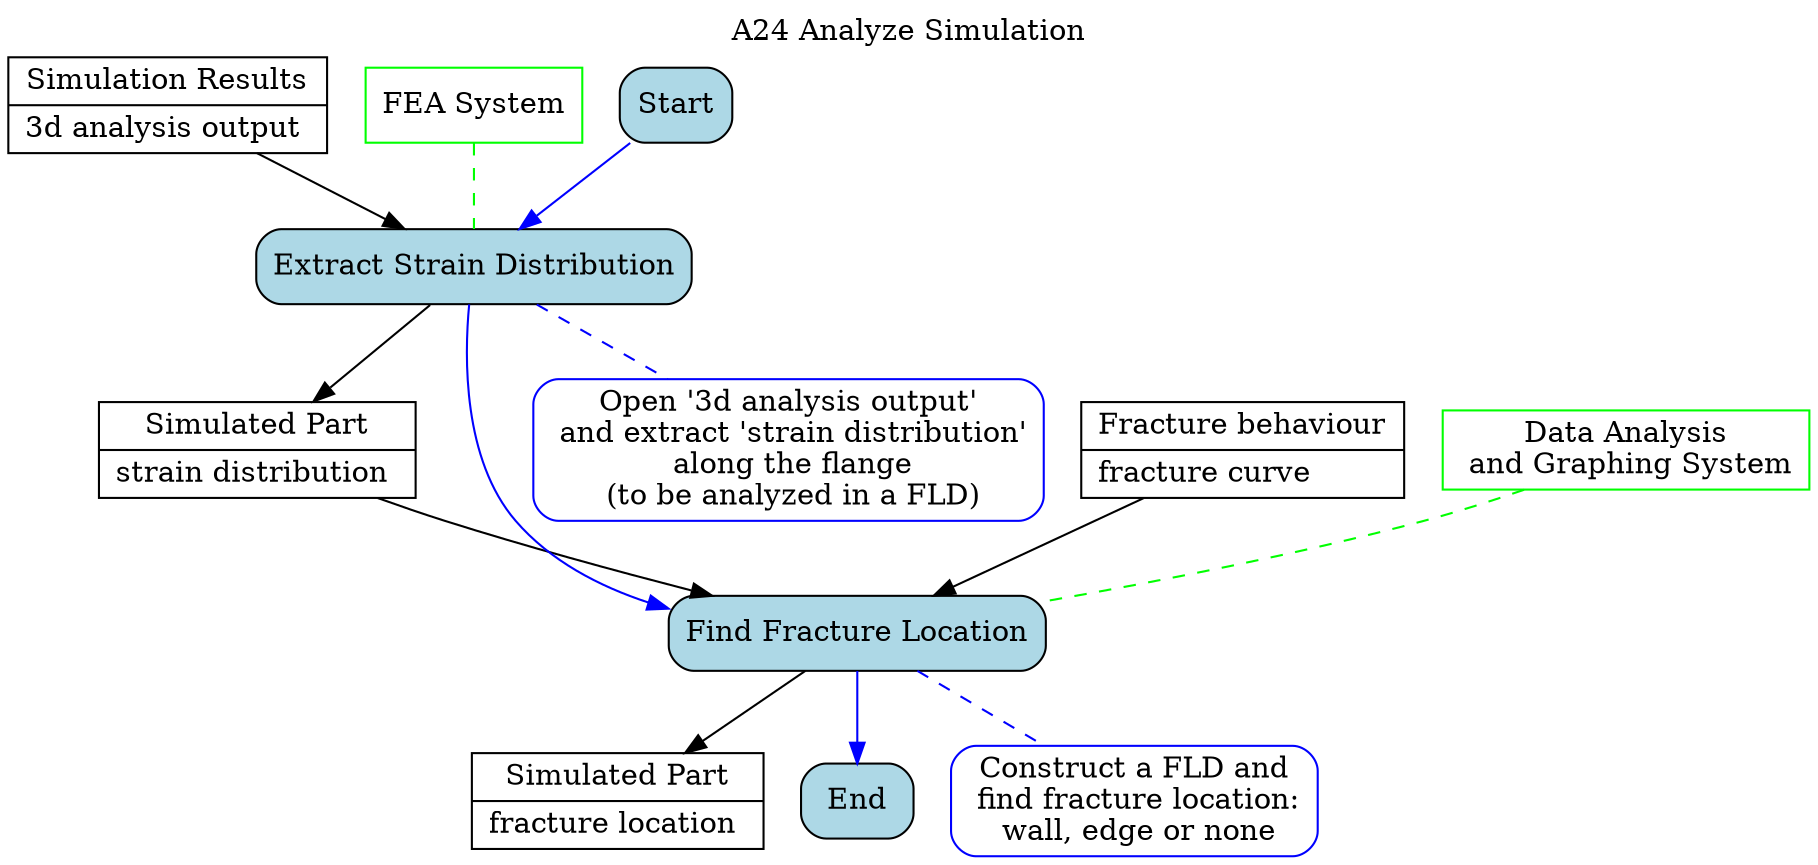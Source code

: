 digraph behaviourmodel {


# activity title
labelloc="t"
label="A24 Analyze Simulation"

# inputs and outputs
node [shape=record, style=filled, fillcolor=white, color=black]
sim_res [label="{Simulation Results | 3d analysis output \l}"]
fracture [label="{Fracture behaviour | fracture curve \l}"]
part_sim_strain [label="{Simulated Part | strain distribution \l}"]
part_sim_frac [label="{Simulated Part | fracture location \l}"]

# mechanisms
node [shape=box, style=filled, fillcolor=white, color=green]
graf [label="Data Analysis\n and Graphing System"]
fea [label="FEA System"]

# tasks definition
node [shape=box, style="filled, rounded", fillcolor=lightblue, color=black]
Start
t1 [label="Extract Strain Distribution"]
t2 [label="Find Fracture Location"]
End

# rules
node [shape=box, style="filled, rounded", fillcolor=white, color=blue]
r1 [label="Open '3d analysis output'\n and extract 'strain distribution'\n along the flange\n (to be analyzed in a FLD)"]
r2 [label="Construct a FLD and\n find fracture location:\n wall, edge or none"]

# attaching rules
edge [dir=none, color=blue, style=dashed]
t1 -> r1
t2 -> r2

# task sequence
edge [dir=forward, color=blue, fontcolor=blue, style=solid]
Start -> t1
t1 -> t2
t2 -> End

# attaching mechanisms
edge [dir=none, color=green, style=dashed]
fea -> t1
graf -> t2

# attaching inputs and outputs
edge [dir=forward, color=black, fontcolor=black, style=solid]
sim_res -> t1 -> part_sim_strain
{part_sim_strain, fracture} -> t2 -> part_sim_frac

}

